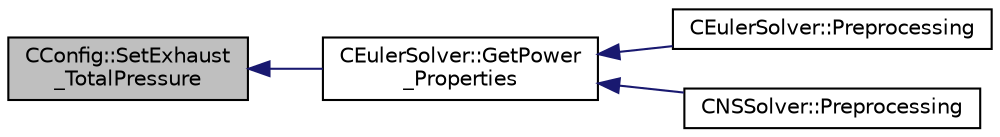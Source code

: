 digraph "CConfig::SetExhaust_TotalPressure"
{
  edge [fontname="Helvetica",fontsize="10",labelfontname="Helvetica",labelfontsize="10"];
  node [fontname="Helvetica",fontsize="10",shape=record];
  rankdir="LR";
  Node14538 [label="CConfig::SetExhaust\l_TotalPressure",height=0.2,width=0.4,color="black", fillcolor="grey75", style="filled", fontcolor="black"];
  Node14538 -> Node14539 [dir="back",color="midnightblue",fontsize="10",style="solid",fontname="Helvetica"];
  Node14539 [label="CEulerSolver::GetPower\l_Properties",height=0.2,width=0.4,color="black", fillcolor="white", style="filled",URL="$class_c_euler_solver.html#ad8b538a82e5a7a7e3903ec29954b1d07",tooltip="Compute the Fan face Mach number. "];
  Node14539 -> Node14540 [dir="back",color="midnightblue",fontsize="10",style="solid",fontname="Helvetica"];
  Node14540 [label="CEulerSolver::Preprocessing",height=0.2,width=0.4,color="black", fillcolor="white", style="filled",URL="$class_c_euler_solver.html#a8b89e1bfce33284c2d8f5f00f82f3f3f",tooltip="Compute primitive variables and their gradients. "];
  Node14539 -> Node14541 [dir="back",color="midnightblue",fontsize="10",style="solid",fontname="Helvetica"];
  Node14541 [label="CNSSolver::Preprocessing",height=0.2,width=0.4,color="black", fillcolor="white", style="filled",URL="$class_c_n_s_solver.html#a028c83d18cf8520dff2f9628d8a04e4b",tooltip="Restart residual and compute gradients. "];
}
